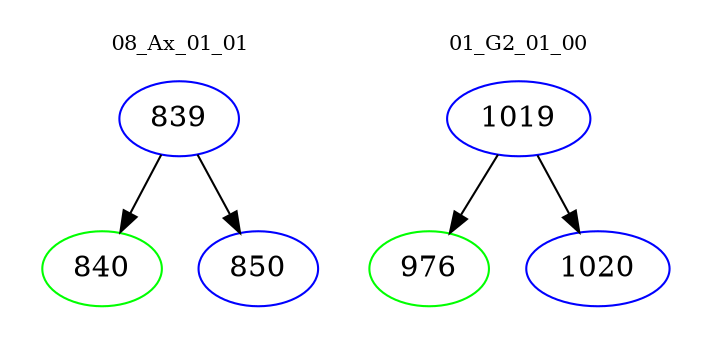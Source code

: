digraph{
subgraph cluster_0 {
color = white
label = "08_Ax_01_01";
fontsize=10;
T0_839 [label="839", color="blue"]
T0_839 -> T0_840 [color="black"]
T0_840 [label="840", color="green"]
T0_839 -> T0_850 [color="black"]
T0_850 [label="850", color="blue"]
}
subgraph cluster_1 {
color = white
label = "01_G2_01_00";
fontsize=10;
T1_1019 [label="1019", color="blue"]
T1_1019 -> T1_976 [color="black"]
T1_976 [label="976", color="green"]
T1_1019 -> T1_1020 [color="black"]
T1_1020 [label="1020", color="blue"]
}
}
